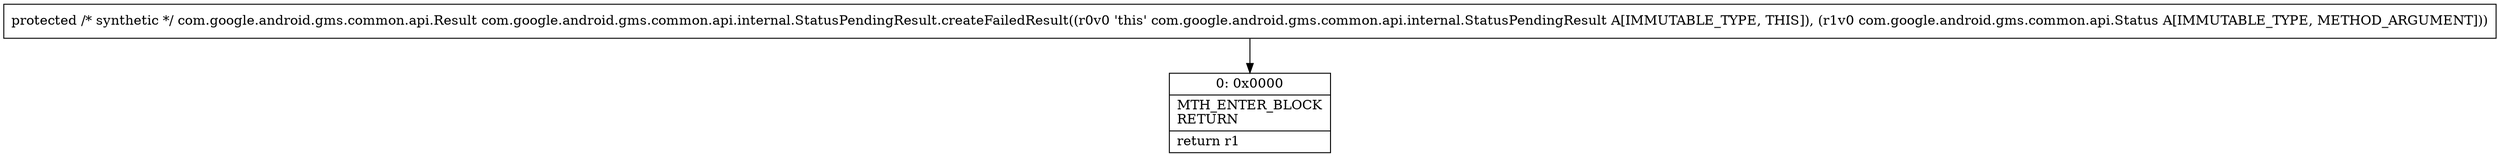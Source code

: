 digraph "CFG forcom.google.android.gms.common.api.internal.StatusPendingResult.createFailedResult(Lcom\/google\/android\/gms\/common\/api\/Status;)Lcom\/google\/android\/gms\/common\/api\/Result;" {
Node_0 [shape=record,label="{0\:\ 0x0000|MTH_ENTER_BLOCK\lRETURN\l|return r1\l}"];
MethodNode[shape=record,label="{protected \/* synthetic *\/ com.google.android.gms.common.api.Result com.google.android.gms.common.api.internal.StatusPendingResult.createFailedResult((r0v0 'this' com.google.android.gms.common.api.internal.StatusPendingResult A[IMMUTABLE_TYPE, THIS]), (r1v0 com.google.android.gms.common.api.Status A[IMMUTABLE_TYPE, METHOD_ARGUMENT])) }"];
MethodNode -> Node_0;
}

